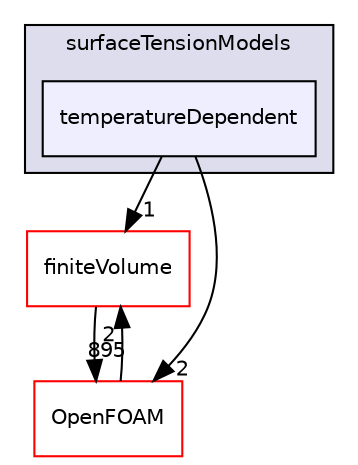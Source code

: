 digraph "src/transportModels/interfaceProperties/surfaceTensionModels/temperatureDependent" {
  bgcolor=transparent;
  compound=true
  node [ fontsize="10", fontname="Helvetica"];
  edge [ labelfontsize="10", labelfontname="Helvetica"];
  subgraph clusterdir_dc92906025d300e07c2d328d2da6891d {
    graph [ bgcolor="#ddddee", pencolor="black", label="surfaceTensionModels" fontname="Helvetica", fontsize="10", URL="dir_dc92906025d300e07c2d328d2da6891d.html"]
  dir_8f7a547b59131362f432ed0c5152364b [shape=box, label="temperatureDependent", style="filled", fillcolor="#eeeeff", pencolor="black", URL="dir_8f7a547b59131362f432ed0c5152364b.html"];
  }
  dir_9bd15774b555cf7259a6fa18f99fe99b [shape=box label="finiteVolume" color="red" URL="dir_9bd15774b555cf7259a6fa18f99fe99b.html"];
  dir_c5473ff19b20e6ec4dfe5c310b3778a8 [shape=box label="OpenFOAM" color="red" URL="dir_c5473ff19b20e6ec4dfe5c310b3778a8.html"];
  dir_9bd15774b555cf7259a6fa18f99fe99b->dir_c5473ff19b20e6ec4dfe5c310b3778a8 [headlabel="895", labeldistance=1.5 headhref="dir_000814_002151.html"];
  dir_8f7a547b59131362f432ed0c5152364b->dir_9bd15774b555cf7259a6fa18f99fe99b [headlabel="1", labeldistance=1.5 headhref="dir_003967_000814.html"];
  dir_8f7a547b59131362f432ed0c5152364b->dir_c5473ff19b20e6ec4dfe5c310b3778a8 [headlabel="2", labeldistance=1.5 headhref="dir_003967_002151.html"];
  dir_c5473ff19b20e6ec4dfe5c310b3778a8->dir_9bd15774b555cf7259a6fa18f99fe99b [headlabel="2", labeldistance=1.5 headhref="dir_002151_000814.html"];
}
